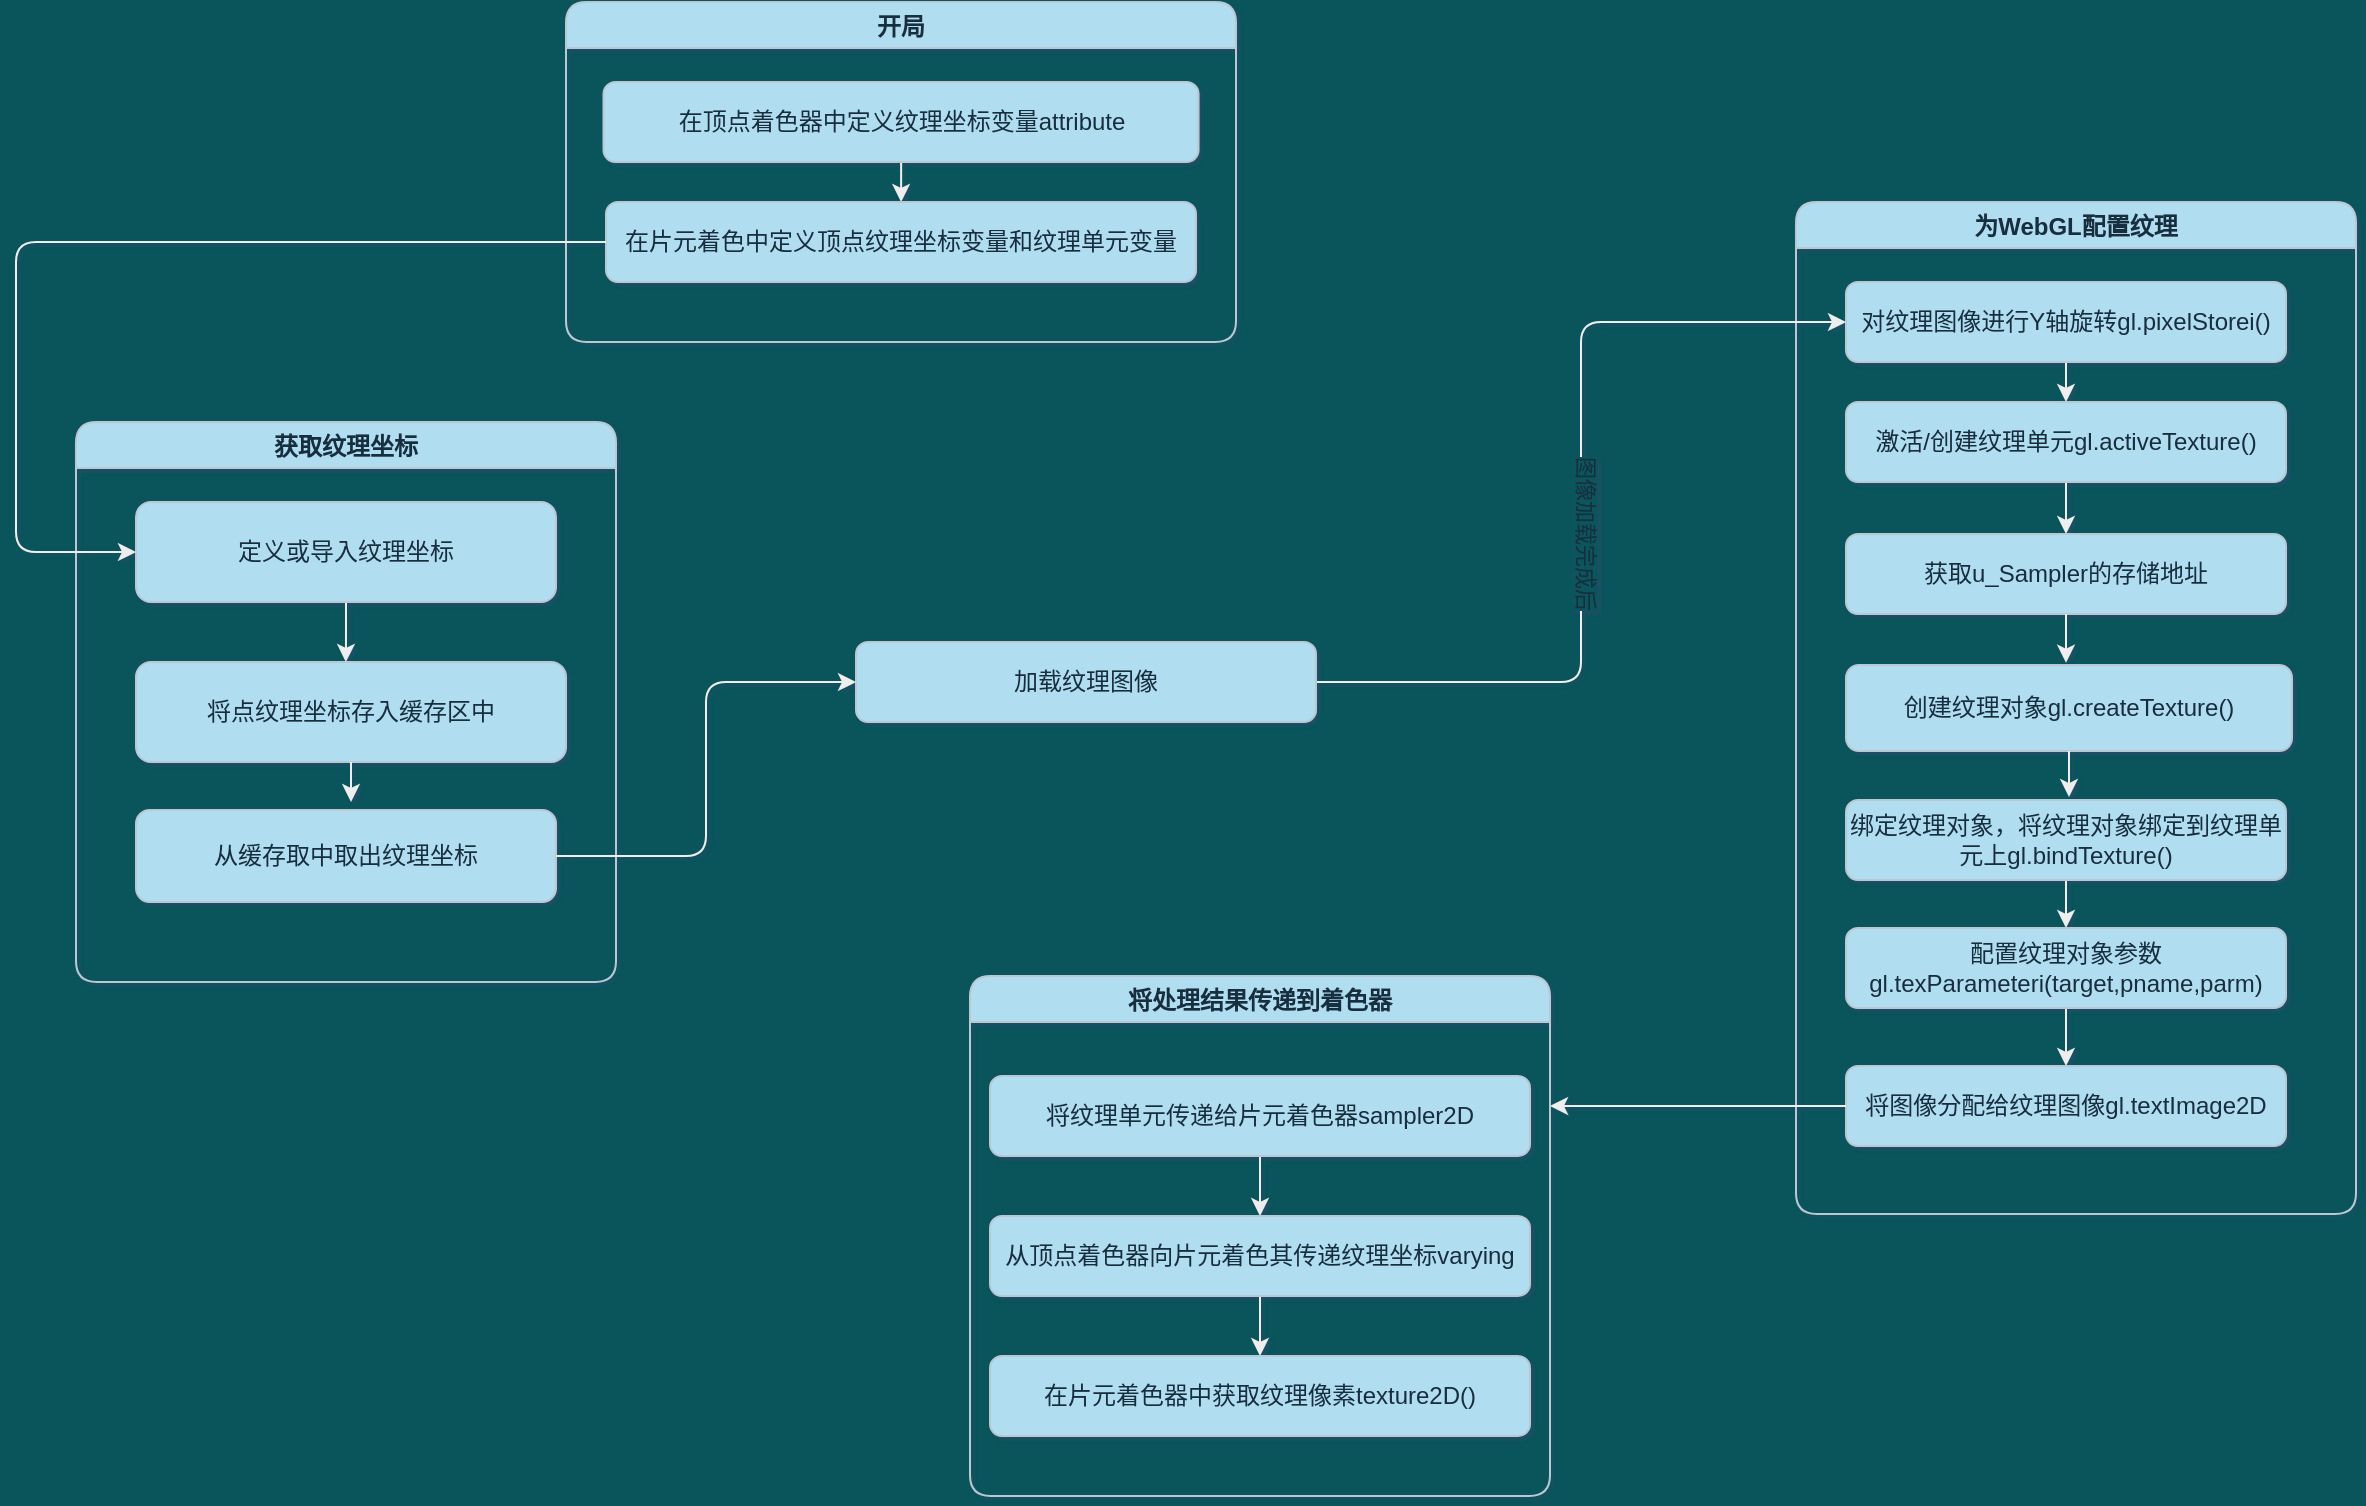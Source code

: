 <mxfile version="16.0.2" type="device"><diagram id="lhksR8MJ5eAZuudGnx95" name="第 1 页"><mxGraphModel dx="1221" dy="776" grid="0" gridSize="10" guides="1" tooltips="1" connect="1" arrows="1" fold="1" page="1" pageScale="1" pageWidth="1169" pageHeight="827" background="#09555B" math="0" shadow="1"><root><mxCell id="0"/><mxCell id="1" parent="0"/><mxCell id="aWVuPabcomca2B102Oba-7" value="为WebGL配置纹理" style="swimlane;fillColor=#B1DDF0;strokeColor=#BAC8D3;fontColor=#182E3E;rounded=1;" vertex="1" parent="1"><mxGeometry x="940" y="110" width="280" height="506" as="geometry"/></mxCell><mxCell id="aWVuPabcomca2B102Oba-36" value="" style="edgeStyle=orthogonalEdgeStyle;rounded=1;orthogonalLoop=1;jettySize=auto;html=1;fontColor=#FFFFFF;strokeColor=#EEEEEE;entryX=0.5;entryY=0;entryDx=0;entryDy=0;labelBackgroundColor=#09555B;" edge="1" parent="aWVuPabcomca2B102Oba-7" source="aWVuPabcomca2B102Oba-9" target="aWVuPabcomca2B102Oba-13"><mxGeometry relative="1" as="geometry"/></mxCell><mxCell id="aWVuPabcomca2B102Oba-9" value="对纹理图像进行Y轴旋转gl.pixelStorei()" style="rounded=1;whiteSpace=wrap;html=1;fillColor=#B1DDF0;strokeColor=#BAC8D3;fontColor=#182E3E;" vertex="1" parent="aWVuPabcomca2B102Oba-7"><mxGeometry x="25" y="40" width="220" height="40" as="geometry"/></mxCell><mxCell id="aWVuPabcomca2B102Oba-37" value="" style="edgeStyle=orthogonalEdgeStyle;rounded=1;orthogonalLoop=1;jettySize=auto;html=1;fontColor=#FFFFFF;strokeColor=#EEEEEE;labelBackgroundColor=#09555B;" edge="1" parent="aWVuPabcomca2B102Oba-7" source="aWVuPabcomca2B102Oba-13" target="aWVuPabcomca2B102Oba-8"><mxGeometry relative="1" as="geometry"/></mxCell><mxCell id="aWVuPabcomca2B102Oba-13" value="激活/创建纹理单元gl.activeTexture()" style="rounded=1;whiteSpace=wrap;html=1;fillColor=#B1DDF0;strokeColor=#BAC8D3;fontColor=#182E3E;" vertex="1" parent="aWVuPabcomca2B102Oba-7"><mxGeometry x="25" y="100" width="220" height="40" as="geometry"/></mxCell><mxCell id="aWVuPabcomca2B102Oba-39" value="" style="edgeStyle=orthogonalEdgeStyle;rounded=1;orthogonalLoop=1;jettySize=auto;html=1;fontColor=#FFFFFF;strokeColor=#EEEEEE;entryX=0.5;entryY=0;entryDx=0;entryDy=0;labelBackgroundColor=#09555B;" edge="1" parent="aWVuPabcomca2B102Oba-7" source="aWVuPabcomca2B102Oba-14" target="aWVuPabcomca2B102Oba-15"><mxGeometry relative="1" as="geometry"/></mxCell><mxCell id="aWVuPabcomca2B102Oba-14" value="绑定纹理对象，将纹理对象绑定到纹理单元上gl.bindTexture()" style="rounded=1;whiteSpace=wrap;html=1;fillColor=#B1DDF0;strokeColor=#BAC8D3;fontColor=#182E3E;" vertex="1" parent="aWVuPabcomca2B102Oba-7"><mxGeometry x="25" y="299" width="220" height="40" as="geometry"/></mxCell><mxCell id="aWVuPabcomca2B102Oba-40" value="" style="edgeStyle=orthogonalEdgeStyle;rounded=1;orthogonalLoop=1;jettySize=auto;html=1;fontColor=#FFFFFF;strokeColor=#EEEEEE;labelBackgroundColor=#09555B;" edge="1" parent="aWVuPabcomca2B102Oba-7" source="aWVuPabcomca2B102Oba-15" target="aWVuPabcomca2B102Oba-16"><mxGeometry relative="1" as="geometry"/></mxCell><mxCell id="aWVuPabcomca2B102Oba-15" value="配置纹理对象参数gl.texParameteri(target,pname,parm)" style="rounded=1;whiteSpace=wrap;html=1;fillColor=#B1DDF0;strokeColor=#BAC8D3;fontColor=#182E3E;" vertex="1" parent="aWVuPabcomca2B102Oba-7"><mxGeometry x="25" y="363" width="220" height="40" as="geometry"/></mxCell><mxCell id="aWVuPabcomca2B102Oba-16" value="将图像分配给纹理图像gl.textImage2D" style="rounded=1;whiteSpace=wrap;html=1;fillColor=#B1DDF0;strokeColor=#BAC8D3;fontColor=#182E3E;" vertex="1" parent="aWVuPabcomca2B102Oba-7"><mxGeometry x="25" y="432" width="220" height="40" as="geometry"/></mxCell><mxCell id="aWVuPabcomca2B102Oba-8" value="获取u_Sampler的存储地址" style="whiteSpace=wrap;html=1;fillColor=#B1DDF0;strokeColor=#BAC8D3;fontColor=#182E3E;rounded=1;" vertex="1" parent="aWVuPabcomca2B102Oba-7"><mxGeometry x="25" y="166" width="220" height="40" as="geometry"/></mxCell><mxCell id="aWVuPabcomca2B102Oba-4" value="创建纹理对象gl.createTexture()" style="whiteSpace=wrap;html=1;fillColor=#B1DDF0;strokeColor=#BAC8D3;fontColor=#182E3E;rounded=1;" vertex="1" parent="aWVuPabcomca2B102Oba-7"><mxGeometry x="25" y="231.5" width="223" height="43" as="geometry"/></mxCell><mxCell id="aWVuPabcomca2B102Oba-29" value="获取纹理坐标" style="swimlane;fillColor=#B1DDF0;strokeColor=#BAC8D3;fontColor=#182E3E;rounded=1;" vertex="1" parent="1"><mxGeometry x="80" y="220" width="270" height="280" as="geometry"/></mxCell><mxCell id="aWVuPabcomca2B102Oba-55" style="edgeStyle=orthogonalEdgeStyle;rounded=1;orthogonalLoop=1;jettySize=auto;html=1;entryX=0.488;entryY=0;entryDx=0;entryDy=0;entryPerimeter=0;fontColor=#FFFFFF;strokeColor=#EEEEEE;labelBackgroundColor=#09555B;" edge="1" parent="aWVuPabcomca2B102Oba-29" source="aWVuPabcomca2B102Oba-1" target="aWVuPabcomca2B102Oba-21"><mxGeometry relative="1" as="geometry"/></mxCell><mxCell id="aWVuPabcomca2B102Oba-1" value="定义或导入纹理坐标" style="rounded=1;whiteSpace=wrap;html=1;fillColor=#B1DDF0;strokeColor=#BAC8D3;fontColor=#182E3E;" vertex="1" parent="aWVuPabcomca2B102Oba-29"><mxGeometry x="30" y="40" width="210" height="50" as="geometry"/></mxCell><mxCell id="aWVuPabcomca2B102Oba-21" value="将点纹理坐标存入缓存区中" style="rounded=1;whiteSpace=wrap;html=1;fillColor=#B1DDF0;strokeColor=#BAC8D3;fontColor=#182E3E;" vertex="1" parent="aWVuPabcomca2B102Oba-29"><mxGeometry x="30" y="120" width="215" height="50" as="geometry"/></mxCell><mxCell id="aWVuPabcomca2B102Oba-26" value="从缓存取中取出纹理坐标" style="rounded=1;whiteSpace=wrap;html=1;fillColor=#B1DDF0;strokeColor=#BAC8D3;fontColor=#182E3E;" vertex="1" parent="aWVuPabcomca2B102Oba-29"><mxGeometry x="30" y="194" width="210" height="46" as="geometry"/></mxCell><mxCell id="aWVuPabcomca2B102Oba-31" style="edgeStyle=orthogonalEdgeStyle;rounded=1;orthogonalLoop=1;jettySize=auto;html=1;entryX=0;entryY=0.5;entryDx=0;entryDy=0;labelBackgroundColor=#09555B;strokeColor=#EEEEEE;fontColor=#FFFFFF;" edge="1" parent="1" source="aWVuPabcomca2B102Oba-6" target="aWVuPabcomca2B102Oba-9"><mxGeometry relative="1" as="geometry"/></mxCell><mxCell id="aWVuPabcomca2B102Oba-32" value="图像加载完成后" style="edgeLabel;html=1;align=center;verticalAlign=middle;resizable=0;points=[];rotation=90;labelBackgroundColor=#09555B;fontColor=#182E3E;rounded=1;" vertex="1" connectable="0" parent="aWVuPabcomca2B102Oba-31"><mxGeometry x="-0.07" y="-3" relative="1" as="geometry"><mxPoint as="offset"/></mxGeometry></mxCell><mxCell id="aWVuPabcomca2B102Oba-41" value="将处理结果传递到着色器" style="swimlane;rounded=1;fontColor=#182E3E;strokeColor=#BAC8D3;fillColor=#B1DDF0;" vertex="1" parent="1"><mxGeometry x="527" y="497" width="290" height="260" as="geometry"/></mxCell><mxCell id="aWVuPabcomca2B102Oba-50" value="" style="edgeStyle=orthogonalEdgeStyle;rounded=1;orthogonalLoop=1;jettySize=auto;html=1;fontColor=#FFFFFF;strokeColor=#EEEEEE;entryX=0.5;entryY=0;entryDx=0;entryDy=0;labelBackgroundColor=#09555B;" edge="1" parent="aWVuPabcomca2B102Oba-41" source="aWVuPabcomca2B102Oba-17" target="aWVuPabcomca2B102Oba-18"><mxGeometry relative="1" as="geometry"/></mxCell><mxCell id="aWVuPabcomca2B102Oba-17" value="将纹理单元传递给片元着色器sampler2D" style="rounded=1;whiteSpace=wrap;html=1;fillColor=#B1DDF0;strokeColor=#BAC8D3;fontColor=#182E3E;" vertex="1" parent="aWVuPabcomca2B102Oba-41"><mxGeometry x="10" y="50" width="270" height="40" as="geometry"/></mxCell><mxCell id="aWVuPabcomca2B102Oba-51" value="" style="edgeStyle=orthogonalEdgeStyle;rounded=1;orthogonalLoop=1;jettySize=auto;html=1;fontColor=#FFFFFF;strokeColor=#EEEEEE;labelBackgroundColor=#09555B;" edge="1" parent="aWVuPabcomca2B102Oba-41" source="aWVuPabcomca2B102Oba-18" target="aWVuPabcomca2B102Oba-20"><mxGeometry relative="1" as="geometry"/></mxCell><mxCell id="aWVuPabcomca2B102Oba-18" value="从顶点着色器向片元着色其传递纹理坐标varying" style="rounded=1;whiteSpace=wrap;html=1;fillColor=#B1DDF0;strokeColor=#BAC8D3;fontColor=#182E3E;" vertex="1" parent="aWVuPabcomca2B102Oba-41"><mxGeometry x="10" y="120" width="270" height="40" as="geometry"/></mxCell><mxCell id="aWVuPabcomca2B102Oba-20" value="在片元着色器中获取纹理像素texture2D()" style="rounded=1;whiteSpace=wrap;html=1;fillColor=#B1DDF0;strokeColor=#BAC8D3;fontColor=#182E3E;" vertex="1" parent="aWVuPabcomca2B102Oba-41"><mxGeometry x="10" y="190" width="270" height="40" as="geometry"/></mxCell><mxCell id="aWVuPabcomca2B102Oba-42" value="开局" style="swimlane;rounded=1;fontColor=#182E3E;strokeColor=#BAC8D3;fillColor=#B1DDF0;" vertex="1" parent="1"><mxGeometry x="325" y="10" width="335" height="170" as="geometry"/></mxCell><mxCell id="aWVuPabcomca2B102Oba-52" value="" style="edgeStyle=orthogonalEdgeStyle;rounded=1;orthogonalLoop=1;jettySize=auto;html=1;fontColor=#FFFFFF;strokeColor=#EEEEEE;labelBackgroundColor=#09555B;" edge="1" parent="aWVuPabcomca2B102Oba-42" source="aWVuPabcomca2B102Oba-22" target="aWVuPabcomca2B102Oba-23"><mxGeometry relative="1" as="geometry"/></mxCell><mxCell id="aWVuPabcomca2B102Oba-22" value="在顶点着色器中定义纹理坐标变量attribute" style="rounded=1;whiteSpace=wrap;html=1;fillColor=#B1DDF0;strokeColor=#BAC8D3;fontColor=#182E3E;" vertex="1" parent="aWVuPabcomca2B102Oba-42"><mxGeometry x="18.75" y="40" width="297.5" height="40" as="geometry"/></mxCell><mxCell id="aWVuPabcomca2B102Oba-23" value="在片元着色中定义顶点纹理坐标变量和纹理单元变量" style="rounded=1;whiteSpace=wrap;html=1;fillColor=#B1DDF0;strokeColor=#BAC8D3;fontColor=#182E3E;" vertex="1" parent="aWVuPabcomca2B102Oba-42"><mxGeometry x="20" y="100" width="295" height="40" as="geometry"/></mxCell><mxCell id="aWVuPabcomca2B102Oba-57" style="edgeStyle=orthogonalEdgeStyle;rounded=1;orthogonalLoop=1;jettySize=auto;html=1;fontColor=#FFFFFF;strokeColor=#EEEEEE;labelBackgroundColor=#09555B;" edge="1" parent="1" source="aWVuPabcomca2B102Oba-21"><mxGeometry relative="1" as="geometry"><mxPoint x="217.5" y="410" as="targetPoint"/></mxGeometry></mxCell><mxCell id="aWVuPabcomca2B102Oba-58" style="edgeStyle=orthogonalEdgeStyle;rounded=1;orthogonalLoop=1;jettySize=auto;html=1;entryX=0;entryY=0.5;entryDx=0;entryDy=0;fontColor=#FFFFFF;strokeColor=#EEEEEE;labelBackgroundColor=#09555B;" edge="1" parent="1" source="aWVuPabcomca2B102Oba-23" target="aWVuPabcomca2B102Oba-1"><mxGeometry relative="1" as="geometry"><Array as="points"><mxPoint x="50" y="130"/><mxPoint x="50" y="285"/></Array></mxGeometry></mxCell><mxCell id="aWVuPabcomca2B102Oba-6" value="加载纹理图像" style="whiteSpace=wrap;html=1;fillColor=#B1DDF0;strokeColor=#BAC8D3;fontColor=#182E3E;rounded=1;" vertex="1" parent="1"><mxGeometry x="470" y="330" width="230" height="40" as="geometry"/></mxCell><mxCell id="aWVuPabcomca2B102Oba-60" style="edgeStyle=orthogonalEdgeStyle;rounded=1;orthogonalLoop=1;jettySize=auto;html=1;fontColor=#FFFFFF;strokeColor=#EEEEEE;" edge="1" parent="1" source="aWVuPabcomca2B102Oba-8"><mxGeometry relative="1" as="geometry"><mxPoint x="1075" y="340.333" as="targetPoint"/></mxGeometry></mxCell><mxCell id="aWVuPabcomca2B102Oba-61" style="edgeStyle=orthogonalEdgeStyle;rounded=1;orthogonalLoop=1;jettySize=auto;html=1;fontColor=#FFFFFF;strokeColor=#EEEEEE;" edge="1" parent="1" source="aWVuPabcomca2B102Oba-4"><mxGeometry relative="1" as="geometry"><mxPoint x="1076.5" y="407.533" as="targetPoint"/></mxGeometry></mxCell><mxCell id="aWVuPabcomca2B102Oba-62" style="edgeStyle=orthogonalEdgeStyle;rounded=1;orthogonalLoop=1;jettySize=auto;html=1;entryX=0;entryY=0.5;entryDx=0;entryDy=0;fontColor=#FFFFFF;strokeColor=#EEEEEE;" edge="1" parent="1" source="aWVuPabcomca2B102Oba-26" target="aWVuPabcomca2B102Oba-6"><mxGeometry relative="1" as="geometry"/></mxCell><mxCell id="aWVuPabcomca2B102Oba-63" style="edgeStyle=orthogonalEdgeStyle;rounded=1;orthogonalLoop=1;jettySize=auto;html=1;entryX=1;entryY=0.25;entryDx=0;entryDy=0;fontColor=#FFFFFF;strokeColor=#EEEEEE;" edge="1" parent="1" source="aWVuPabcomca2B102Oba-16" target="aWVuPabcomca2B102Oba-41"><mxGeometry relative="1" as="geometry"/></mxCell></root></mxGraphModel></diagram></mxfile>